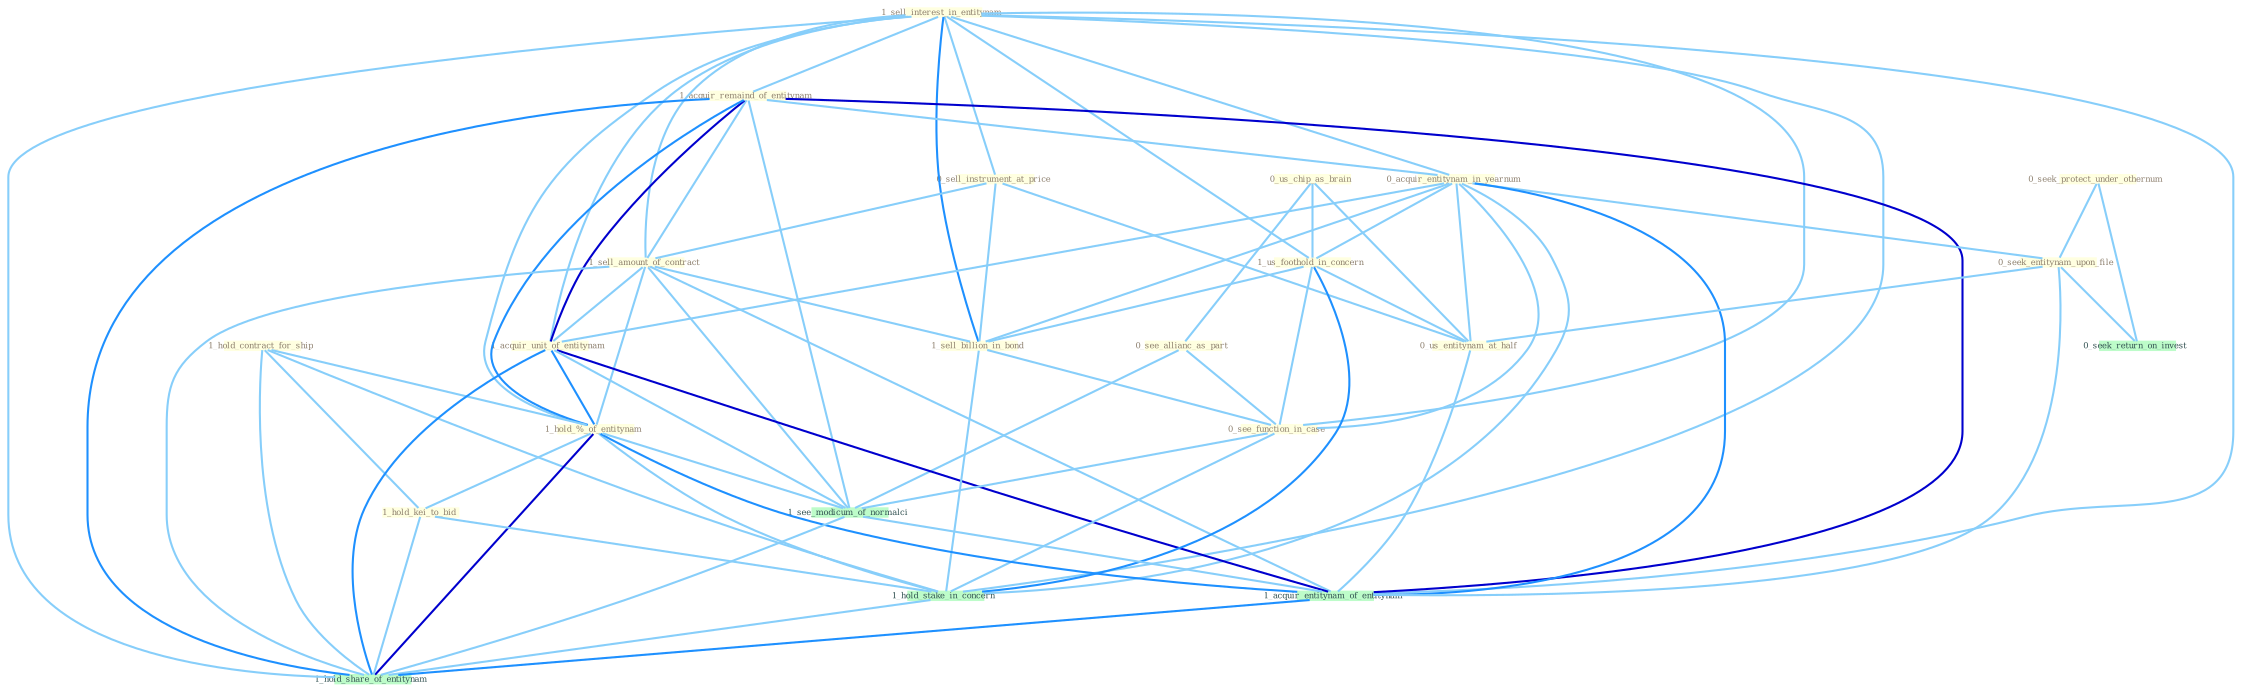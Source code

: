 Graph G{ 
    node
    [shape=polygon,style=filled,width=.5,height=.06,color="#BDFCC9",fixedsize=true,fontsize=4,
    fontcolor="#2f4f4f"];
    {node
    [color="#ffffe0", fontcolor="#8b7d6b"] "1_sell_interest_in_entitynam " "1_acquir_remaind_of_entitynam " "0_us_chip_as_brain " "0_sell_instrument_at_price " "1_hold_contract_for_ship " "0_acquir_entitynam_in_yearnum " "1_sell_amount_of_contract " "0_see_allianc_as_part " "1_acquir_unit_of_entitynam " "0_seek_protect_under_othernum " "1_us_foothold_in_concern " "1_sell_billion_in_bond " "0_see_function_in_case " "1_hold_%_of_entitynam " "1_hold_kei_to_bid " "0_seek_entitynam_upon_file " "0_us_entitynam_at_half "}
{node [color="#fff0f5", fontcolor="#b22222"]}
edge [color="#B0E2FF"];

	"1_sell_interest_in_entitynam " -- "1_acquir_remaind_of_entitynam " [w="1", color="#87cefa" ];
	"1_sell_interest_in_entitynam " -- "0_sell_instrument_at_price " [w="1", color="#87cefa" ];
	"1_sell_interest_in_entitynam " -- "0_acquir_entitynam_in_yearnum " [w="1", color="#87cefa" ];
	"1_sell_interest_in_entitynam " -- "1_sell_amount_of_contract " [w="1", color="#87cefa" ];
	"1_sell_interest_in_entitynam " -- "1_acquir_unit_of_entitynam " [w="1", color="#87cefa" ];
	"1_sell_interest_in_entitynam " -- "1_us_foothold_in_concern " [w="1", color="#87cefa" ];
	"1_sell_interest_in_entitynam " -- "1_sell_billion_in_bond " [w="2", color="#1e90ff" , len=0.8];
	"1_sell_interest_in_entitynam " -- "0_see_function_in_case " [w="1", color="#87cefa" ];
	"1_sell_interest_in_entitynam " -- "1_hold_%_of_entitynam " [w="1", color="#87cefa" ];
	"1_sell_interest_in_entitynam " -- "1_hold_stake_in_concern " [w="1", color="#87cefa" ];
	"1_sell_interest_in_entitynam " -- "1_acquir_entitynam_of_entitynam " [w="1", color="#87cefa" ];
	"1_sell_interest_in_entitynam " -- "1_hold_share_of_entitynam " [w="1", color="#87cefa" ];
	"1_acquir_remaind_of_entitynam " -- "0_acquir_entitynam_in_yearnum " [w="1", color="#87cefa" ];
	"1_acquir_remaind_of_entitynam " -- "1_sell_amount_of_contract " [w="1", color="#87cefa" ];
	"1_acquir_remaind_of_entitynam " -- "1_acquir_unit_of_entitynam " [w="3", color="#0000cd" , len=0.6];
	"1_acquir_remaind_of_entitynam " -- "1_hold_%_of_entitynam " [w="2", color="#1e90ff" , len=0.8];
	"1_acquir_remaind_of_entitynam " -- "1_see_modicum_of_normalci " [w="1", color="#87cefa" ];
	"1_acquir_remaind_of_entitynam " -- "1_acquir_entitynam_of_entitynam " [w="3", color="#0000cd" , len=0.6];
	"1_acquir_remaind_of_entitynam " -- "1_hold_share_of_entitynam " [w="2", color="#1e90ff" , len=0.8];
	"0_us_chip_as_brain " -- "0_see_allianc_as_part " [w="1", color="#87cefa" ];
	"0_us_chip_as_brain " -- "1_us_foothold_in_concern " [w="1", color="#87cefa" ];
	"0_us_chip_as_brain " -- "0_us_entitynam_at_half " [w="1", color="#87cefa" ];
	"0_sell_instrument_at_price " -- "1_sell_amount_of_contract " [w="1", color="#87cefa" ];
	"0_sell_instrument_at_price " -- "1_sell_billion_in_bond " [w="1", color="#87cefa" ];
	"0_sell_instrument_at_price " -- "0_us_entitynam_at_half " [w="1", color="#87cefa" ];
	"1_hold_contract_for_ship " -- "1_hold_%_of_entitynam " [w="1", color="#87cefa" ];
	"1_hold_contract_for_ship " -- "1_hold_kei_to_bid " [w="1", color="#87cefa" ];
	"1_hold_contract_for_ship " -- "1_hold_stake_in_concern " [w="1", color="#87cefa" ];
	"1_hold_contract_for_ship " -- "1_hold_share_of_entitynam " [w="1", color="#87cefa" ];
	"0_acquir_entitynam_in_yearnum " -- "1_acquir_unit_of_entitynam " [w="1", color="#87cefa" ];
	"0_acquir_entitynam_in_yearnum " -- "1_us_foothold_in_concern " [w="1", color="#87cefa" ];
	"0_acquir_entitynam_in_yearnum " -- "1_sell_billion_in_bond " [w="1", color="#87cefa" ];
	"0_acquir_entitynam_in_yearnum " -- "0_see_function_in_case " [w="1", color="#87cefa" ];
	"0_acquir_entitynam_in_yearnum " -- "0_seek_entitynam_upon_file " [w="1", color="#87cefa" ];
	"0_acquir_entitynam_in_yearnum " -- "0_us_entitynam_at_half " [w="1", color="#87cefa" ];
	"0_acquir_entitynam_in_yearnum " -- "1_hold_stake_in_concern " [w="1", color="#87cefa" ];
	"0_acquir_entitynam_in_yearnum " -- "1_acquir_entitynam_of_entitynam " [w="2", color="#1e90ff" , len=0.8];
	"1_sell_amount_of_contract " -- "1_acquir_unit_of_entitynam " [w="1", color="#87cefa" ];
	"1_sell_amount_of_contract " -- "1_sell_billion_in_bond " [w="1", color="#87cefa" ];
	"1_sell_amount_of_contract " -- "1_hold_%_of_entitynam " [w="1", color="#87cefa" ];
	"1_sell_amount_of_contract " -- "1_see_modicum_of_normalci " [w="1", color="#87cefa" ];
	"1_sell_amount_of_contract " -- "1_acquir_entitynam_of_entitynam " [w="1", color="#87cefa" ];
	"1_sell_amount_of_contract " -- "1_hold_share_of_entitynam " [w="1", color="#87cefa" ];
	"0_see_allianc_as_part " -- "0_see_function_in_case " [w="1", color="#87cefa" ];
	"0_see_allianc_as_part " -- "1_see_modicum_of_normalci " [w="1", color="#87cefa" ];
	"1_acquir_unit_of_entitynam " -- "1_hold_%_of_entitynam " [w="2", color="#1e90ff" , len=0.8];
	"1_acquir_unit_of_entitynam " -- "1_see_modicum_of_normalci " [w="1", color="#87cefa" ];
	"1_acquir_unit_of_entitynam " -- "1_acquir_entitynam_of_entitynam " [w="3", color="#0000cd" , len=0.6];
	"1_acquir_unit_of_entitynam " -- "1_hold_share_of_entitynam " [w="2", color="#1e90ff" , len=0.8];
	"0_seek_protect_under_othernum " -- "0_seek_entitynam_upon_file " [w="1", color="#87cefa" ];
	"0_seek_protect_under_othernum " -- "0_seek_return_on_invest " [w="1", color="#87cefa" ];
	"1_us_foothold_in_concern " -- "1_sell_billion_in_bond " [w="1", color="#87cefa" ];
	"1_us_foothold_in_concern " -- "0_see_function_in_case " [w="1", color="#87cefa" ];
	"1_us_foothold_in_concern " -- "0_us_entitynam_at_half " [w="1", color="#87cefa" ];
	"1_us_foothold_in_concern " -- "1_hold_stake_in_concern " [w="2", color="#1e90ff" , len=0.8];
	"1_sell_billion_in_bond " -- "0_see_function_in_case " [w="1", color="#87cefa" ];
	"1_sell_billion_in_bond " -- "1_hold_stake_in_concern " [w="1", color="#87cefa" ];
	"0_see_function_in_case " -- "1_hold_stake_in_concern " [w="1", color="#87cefa" ];
	"0_see_function_in_case " -- "1_see_modicum_of_normalci " [w="1", color="#87cefa" ];
	"1_hold_%_of_entitynam " -- "1_hold_kei_to_bid " [w="1", color="#87cefa" ];
	"1_hold_%_of_entitynam " -- "1_hold_stake_in_concern " [w="1", color="#87cefa" ];
	"1_hold_%_of_entitynam " -- "1_see_modicum_of_normalci " [w="1", color="#87cefa" ];
	"1_hold_%_of_entitynam " -- "1_acquir_entitynam_of_entitynam " [w="2", color="#1e90ff" , len=0.8];
	"1_hold_%_of_entitynam " -- "1_hold_share_of_entitynam " [w="3", color="#0000cd" , len=0.6];
	"1_hold_kei_to_bid " -- "1_hold_stake_in_concern " [w="1", color="#87cefa" ];
	"1_hold_kei_to_bid " -- "1_hold_share_of_entitynam " [w="1", color="#87cefa" ];
	"0_seek_entitynam_upon_file " -- "0_us_entitynam_at_half " [w="1", color="#87cefa" ];
	"0_seek_entitynam_upon_file " -- "0_seek_return_on_invest " [w="1", color="#87cefa" ];
	"0_seek_entitynam_upon_file " -- "1_acquir_entitynam_of_entitynam " [w="1", color="#87cefa" ];
	"0_us_entitynam_at_half " -- "1_acquir_entitynam_of_entitynam " [w="1", color="#87cefa" ];
	"1_hold_stake_in_concern " -- "1_hold_share_of_entitynam " [w="1", color="#87cefa" ];
	"1_see_modicum_of_normalci " -- "1_acquir_entitynam_of_entitynam " [w="1", color="#87cefa" ];
	"1_see_modicum_of_normalci " -- "1_hold_share_of_entitynam " [w="1", color="#87cefa" ];
	"1_acquir_entitynam_of_entitynam " -- "1_hold_share_of_entitynam " [w="2", color="#1e90ff" , len=0.8];
}